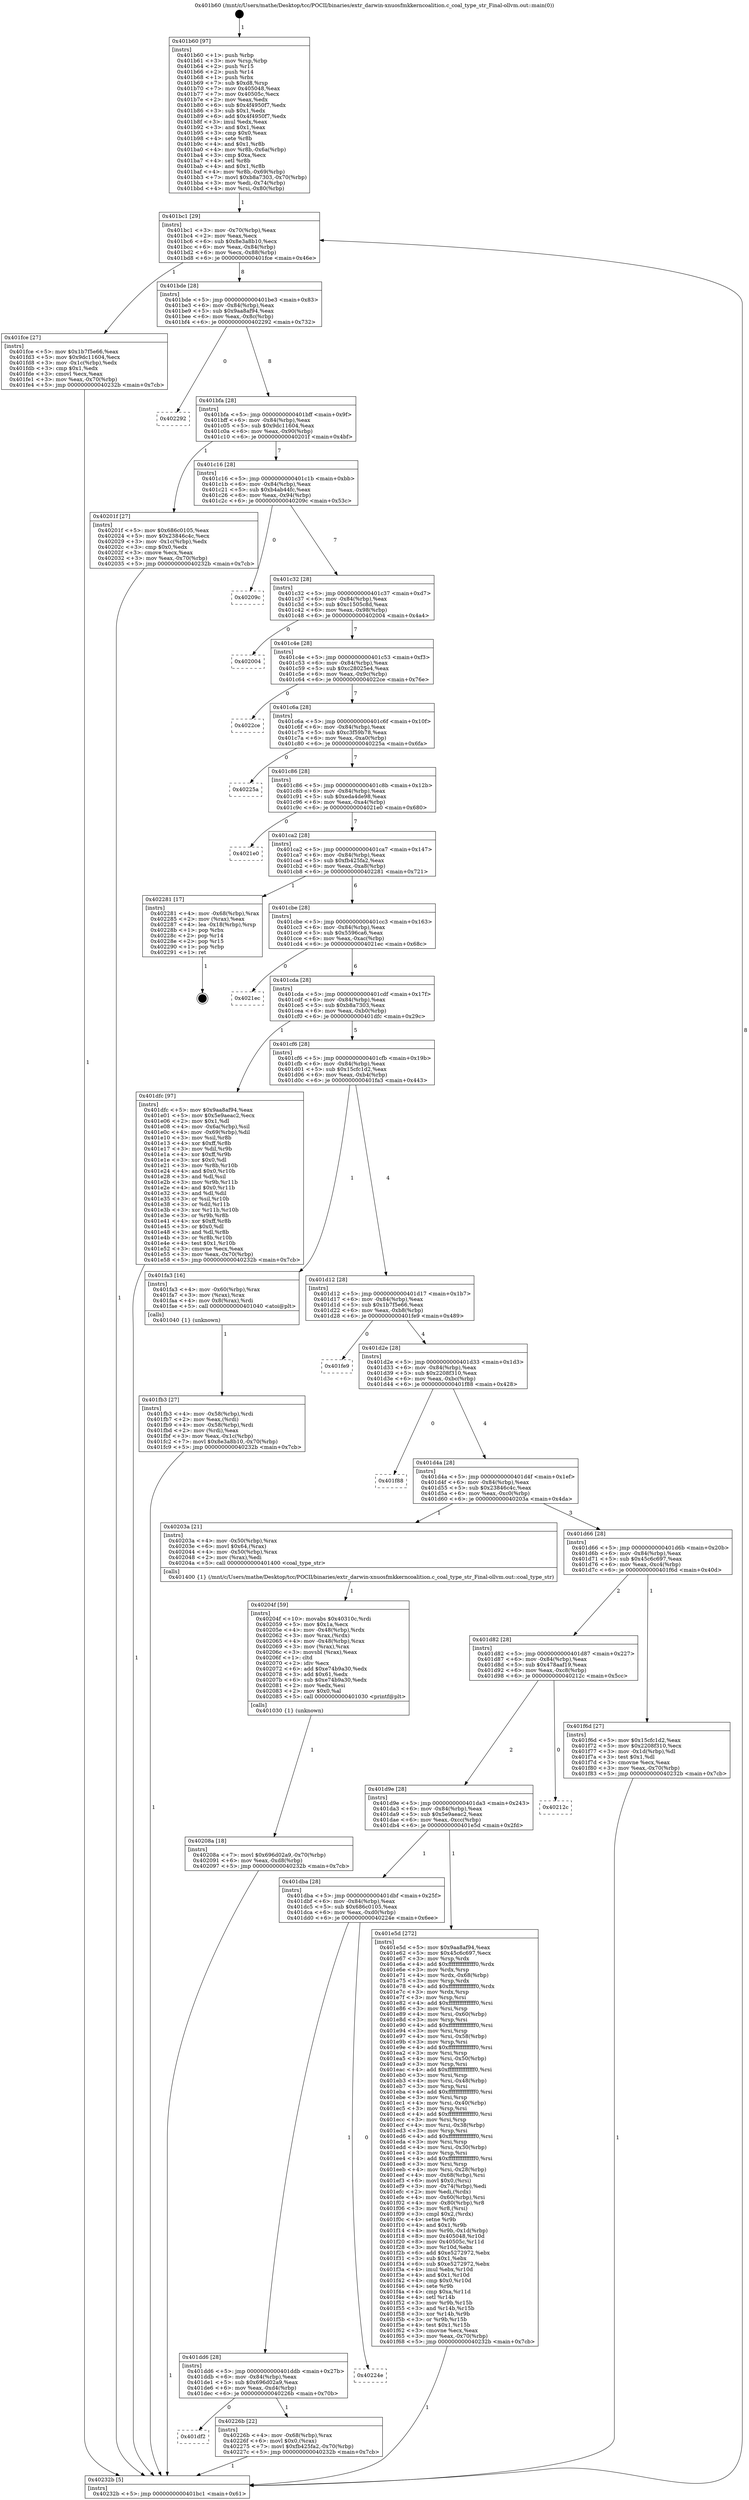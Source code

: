 digraph "0x401b60" {
  label = "0x401b60 (/mnt/c/Users/mathe/Desktop/tcc/POCII/binaries/extr_darwin-xnuosfmkkerncoalition.c_coal_type_str_Final-ollvm.out::main(0))"
  labelloc = "t"
  node[shape=record]

  Entry [label="",width=0.3,height=0.3,shape=circle,fillcolor=black,style=filled]
  "0x401bc1" [label="{
     0x401bc1 [29]\l
     | [instrs]\l
     &nbsp;&nbsp;0x401bc1 \<+3\>: mov -0x70(%rbp),%eax\l
     &nbsp;&nbsp;0x401bc4 \<+2\>: mov %eax,%ecx\l
     &nbsp;&nbsp;0x401bc6 \<+6\>: sub $0x8e3a8b10,%ecx\l
     &nbsp;&nbsp;0x401bcc \<+6\>: mov %eax,-0x84(%rbp)\l
     &nbsp;&nbsp;0x401bd2 \<+6\>: mov %ecx,-0x88(%rbp)\l
     &nbsp;&nbsp;0x401bd8 \<+6\>: je 0000000000401fce \<main+0x46e\>\l
  }"]
  "0x401fce" [label="{
     0x401fce [27]\l
     | [instrs]\l
     &nbsp;&nbsp;0x401fce \<+5\>: mov $0x1b7f5e66,%eax\l
     &nbsp;&nbsp;0x401fd3 \<+5\>: mov $0x9dc11604,%ecx\l
     &nbsp;&nbsp;0x401fd8 \<+3\>: mov -0x1c(%rbp),%edx\l
     &nbsp;&nbsp;0x401fdb \<+3\>: cmp $0x1,%edx\l
     &nbsp;&nbsp;0x401fde \<+3\>: cmovl %ecx,%eax\l
     &nbsp;&nbsp;0x401fe1 \<+3\>: mov %eax,-0x70(%rbp)\l
     &nbsp;&nbsp;0x401fe4 \<+5\>: jmp 000000000040232b \<main+0x7cb\>\l
  }"]
  "0x401bde" [label="{
     0x401bde [28]\l
     | [instrs]\l
     &nbsp;&nbsp;0x401bde \<+5\>: jmp 0000000000401be3 \<main+0x83\>\l
     &nbsp;&nbsp;0x401be3 \<+6\>: mov -0x84(%rbp),%eax\l
     &nbsp;&nbsp;0x401be9 \<+5\>: sub $0x9aa8af94,%eax\l
     &nbsp;&nbsp;0x401bee \<+6\>: mov %eax,-0x8c(%rbp)\l
     &nbsp;&nbsp;0x401bf4 \<+6\>: je 0000000000402292 \<main+0x732\>\l
  }"]
  Exit [label="",width=0.3,height=0.3,shape=circle,fillcolor=black,style=filled,peripheries=2]
  "0x402292" [label="{
     0x402292\l
  }", style=dashed]
  "0x401bfa" [label="{
     0x401bfa [28]\l
     | [instrs]\l
     &nbsp;&nbsp;0x401bfa \<+5\>: jmp 0000000000401bff \<main+0x9f\>\l
     &nbsp;&nbsp;0x401bff \<+6\>: mov -0x84(%rbp),%eax\l
     &nbsp;&nbsp;0x401c05 \<+5\>: sub $0x9dc11604,%eax\l
     &nbsp;&nbsp;0x401c0a \<+6\>: mov %eax,-0x90(%rbp)\l
     &nbsp;&nbsp;0x401c10 \<+6\>: je 000000000040201f \<main+0x4bf\>\l
  }"]
  "0x401df2" [label="{
     0x401df2\l
  }", style=dashed]
  "0x40201f" [label="{
     0x40201f [27]\l
     | [instrs]\l
     &nbsp;&nbsp;0x40201f \<+5\>: mov $0x686c0105,%eax\l
     &nbsp;&nbsp;0x402024 \<+5\>: mov $0x23846c4c,%ecx\l
     &nbsp;&nbsp;0x402029 \<+3\>: mov -0x1c(%rbp),%edx\l
     &nbsp;&nbsp;0x40202c \<+3\>: cmp $0x0,%edx\l
     &nbsp;&nbsp;0x40202f \<+3\>: cmove %ecx,%eax\l
     &nbsp;&nbsp;0x402032 \<+3\>: mov %eax,-0x70(%rbp)\l
     &nbsp;&nbsp;0x402035 \<+5\>: jmp 000000000040232b \<main+0x7cb\>\l
  }"]
  "0x401c16" [label="{
     0x401c16 [28]\l
     | [instrs]\l
     &nbsp;&nbsp;0x401c16 \<+5\>: jmp 0000000000401c1b \<main+0xbb\>\l
     &nbsp;&nbsp;0x401c1b \<+6\>: mov -0x84(%rbp),%eax\l
     &nbsp;&nbsp;0x401c21 \<+5\>: sub $0xb4ab44fc,%eax\l
     &nbsp;&nbsp;0x401c26 \<+6\>: mov %eax,-0x94(%rbp)\l
     &nbsp;&nbsp;0x401c2c \<+6\>: je 000000000040209c \<main+0x53c\>\l
  }"]
  "0x40226b" [label="{
     0x40226b [22]\l
     | [instrs]\l
     &nbsp;&nbsp;0x40226b \<+4\>: mov -0x68(%rbp),%rax\l
     &nbsp;&nbsp;0x40226f \<+6\>: movl $0x0,(%rax)\l
     &nbsp;&nbsp;0x402275 \<+7\>: movl $0xfb425fa2,-0x70(%rbp)\l
     &nbsp;&nbsp;0x40227c \<+5\>: jmp 000000000040232b \<main+0x7cb\>\l
  }"]
  "0x40209c" [label="{
     0x40209c\l
  }", style=dashed]
  "0x401c32" [label="{
     0x401c32 [28]\l
     | [instrs]\l
     &nbsp;&nbsp;0x401c32 \<+5\>: jmp 0000000000401c37 \<main+0xd7\>\l
     &nbsp;&nbsp;0x401c37 \<+6\>: mov -0x84(%rbp),%eax\l
     &nbsp;&nbsp;0x401c3d \<+5\>: sub $0xc1505c8d,%eax\l
     &nbsp;&nbsp;0x401c42 \<+6\>: mov %eax,-0x98(%rbp)\l
     &nbsp;&nbsp;0x401c48 \<+6\>: je 0000000000402004 \<main+0x4a4\>\l
  }"]
  "0x401dd6" [label="{
     0x401dd6 [28]\l
     | [instrs]\l
     &nbsp;&nbsp;0x401dd6 \<+5\>: jmp 0000000000401ddb \<main+0x27b\>\l
     &nbsp;&nbsp;0x401ddb \<+6\>: mov -0x84(%rbp),%eax\l
     &nbsp;&nbsp;0x401de1 \<+5\>: sub $0x696d02a9,%eax\l
     &nbsp;&nbsp;0x401de6 \<+6\>: mov %eax,-0xd4(%rbp)\l
     &nbsp;&nbsp;0x401dec \<+6\>: je 000000000040226b \<main+0x70b\>\l
  }"]
  "0x402004" [label="{
     0x402004\l
  }", style=dashed]
  "0x401c4e" [label="{
     0x401c4e [28]\l
     | [instrs]\l
     &nbsp;&nbsp;0x401c4e \<+5\>: jmp 0000000000401c53 \<main+0xf3\>\l
     &nbsp;&nbsp;0x401c53 \<+6\>: mov -0x84(%rbp),%eax\l
     &nbsp;&nbsp;0x401c59 \<+5\>: sub $0xc28025e4,%eax\l
     &nbsp;&nbsp;0x401c5e \<+6\>: mov %eax,-0x9c(%rbp)\l
     &nbsp;&nbsp;0x401c64 \<+6\>: je 00000000004022ce \<main+0x76e\>\l
  }"]
  "0x40224e" [label="{
     0x40224e\l
  }", style=dashed]
  "0x4022ce" [label="{
     0x4022ce\l
  }", style=dashed]
  "0x401c6a" [label="{
     0x401c6a [28]\l
     | [instrs]\l
     &nbsp;&nbsp;0x401c6a \<+5\>: jmp 0000000000401c6f \<main+0x10f\>\l
     &nbsp;&nbsp;0x401c6f \<+6\>: mov -0x84(%rbp),%eax\l
     &nbsp;&nbsp;0x401c75 \<+5\>: sub $0xc3f59b78,%eax\l
     &nbsp;&nbsp;0x401c7a \<+6\>: mov %eax,-0xa0(%rbp)\l
     &nbsp;&nbsp;0x401c80 \<+6\>: je 000000000040225a \<main+0x6fa\>\l
  }"]
  "0x40208a" [label="{
     0x40208a [18]\l
     | [instrs]\l
     &nbsp;&nbsp;0x40208a \<+7\>: movl $0x696d02a9,-0x70(%rbp)\l
     &nbsp;&nbsp;0x402091 \<+6\>: mov %eax,-0xd8(%rbp)\l
     &nbsp;&nbsp;0x402097 \<+5\>: jmp 000000000040232b \<main+0x7cb\>\l
  }"]
  "0x40225a" [label="{
     0x40225a\l
  }", style=dashed]
  "0x401c86" [label="{
     0x401c86 [28]\l
     | [instrs]\l
     &nbsp;&nbsp;0x401c86 \<+5\>: jmp 0000000000401c8b \<main+0x12b\>\l
     &nbsp;&nbsp;0x401c8b \<+6\>: mov -0x84(%rbp),%eax\l
     &nbsp;&nbsp;0x401c91 \<+5\>: sub $0xeda4de98,%eax\l
     &nbsp;&nbsp;0x401c96 \<+6\>: mov %eax,-0xa4(%rbp)\l
     &nbsp;&nbsp;0x401c9c \<+6\>: je 00000000004021e0 \<main+0x680\>\l
  }"]
  "0x40204f" [label="{
     0x40204f [59]\l
     | [instrs]\l
     &nbsp;&nbsp;0x40204f \<+10\>: movabs $0x40310c,%rdi\l
     &nbsp;&nbsp;0x402059 \<+5\>: mov $0x1a,%ecx\l
     &nbsp;&nbsp;0x40205e \<+4\>: mov -0x48(%rbp),%rdx\l
     &nbsp;&nbsp;0x402062 \<+3\>: mov %rax,(%rdx)\l
     &nbsp;&nbsp;0x402065 \<+4\>: mov -0x48(%rbp),%rax\l
     &nbsp;&nbsp;0x402069 \<+3\>: mov (%rax),%rax\l
     &nbsp;&nbsp;0x40206c \<+3\>: movsbl (%rax),%eax\l
     &nbsp;&nbsp;0x40206f \<+1\>: cltd\l
     &nbsp;&nbsp;0x402070 \<+2\>: idiv %ecx\l
     &nbsp;&nbsp;0x402072 \<+6\>: add $0xe74b9a30,%edx\l
     &nbsp;&nbsp;0x402078 \<+3\>: add $0x61,%edx\l
     &nbsp;&nbsp;0x40207b \<+6\>: sub $0xe74b9a30,%edx\l
     &nbsp;&nbsp;0x402081 \<+2\>: mov %edx,%esi\l
     &nbsp;&nbsp;0x402083 \<+2\>: mov $0x0,%al\l
     &nbsp;&nbsp;0x402085 \<+5\>: call 0000000000401030 \<printf@plt\>\l
     | [calls]\l
     &nbsp;&nbsp;0x401030 \{1\} (unknown)\l
  }"]
  "0x4021e0" [label="{
     0x4021e0\l
  }", style=dashed]
  "0x401ca2" [label="{
     0x401ca2 [28]\l
     | [instrs]\l
     &nbsp;&nbsp;0x401ca2 \<+5\>: jmp 0000000000401ca7 \<main+0x147\>\l
     &nbsp;&nbsp;0x401ca7 \<+6\>: mov -0x84(%rbp),%eax\l
     &nbsp;&nbsp;0x401cad \<+5\>: sub $0xfb425fa2,%eax\l
     &nbsp;&nbsp;0x401cb2 \<+6\>: mov %eax,-0xa8(%rbp)\l
     &nbsp;&nbsp;0x401cb8 \<+6\>: je 0000000000402281 \<main+0x721\>\l
  }"]
  "0x401fb3" [label="{
     0x401fb3 [27]\l
     | [instrs]\l
     &nbsp;&nbsp;0x401fb3 \<+4\>: mov -0x58(%rbp),%rdi\l
     &nbsp;&nbsp;0x401fb7 \<+2\>: mov %eax,(%rdi)\l
     &nbsp;&nbsp;0x401fb9 \<+4\>: mov -0x58(%rbp),%rdi\l
     &nbsp;&nbsp;0x401fbd \<+2\>: mov (%rdi),%eax\l
     &nbsp;&nbsp;0x401fbf \<+3\>: mov %eax,-0x1c(%rbp)\l
     &nbsp;&nbsp;0x401fc2 \<+7\>: movl $0x8e3a8b10,-0x70(%rbp)\l
     &nbsp;&nbsp;0x401fc9 \<+5\>: jmp 000000000040232b \<main+0x7cb\>\l
  }"]
  "0x402281" [label="{
     0x402281 [17]\l
     | [instrs]\l
     &nbsp;&nbsp;0x402281 \<+4\>: mov -0x68(%rbp),%rax\l
     &nbsp;&nbsp;0x402285 \<+2\>: mov (%rax),%eax\l
     &nbsp;&nbsp;0x402287 \<+4\>: lea -0x18(%rbp),%rsp\l
     &nbsp;&nbsp;0x40228b \<+1\>: pop %rbx\l
     &nbsp;&nbsp;0x40228c \<+2\>: pop %r14\l
     &nbsp;&nbsp;0x40228e \<+2\>: pop %r15\l
     &nbsp;&nbsp;0x402290 \<+1\>: pop %rbp\l
     &nbsp;&nbsp;0x402291 \<+1\>: ret\l
  }"]
  "0x401cbe" [label="{
     0x401cbe [28]\l
     | [instrs]\l
     &nbsp;&nbsp;0x401cbe \<+5\>: jmp 0000000000401cc3 \<main+0x163\>\l
     &nbsp;&nbsp;0x401cc3 \<+6\>: mov -0x84(%rbp),%eax\l
     &nbsp;&nbsp;0x401cc9 \<+5\>: sub $0x5596ca6,%eax\l
     &nbsp;&nbsp;0x401cce \<+6\>: mov %eax,-0xac(%rbp)\l
     &nbsp;&nbsp;0x401cd4 \<+6\>: je 00000000004021ec \<main+0x68c\>\l
  }"]
  "0x401dba" [label="{
     0x401dba [28]\l
     | [instrs]\l
     &nbsp;&nbsp;0x401dba \<+5\>: jmp 0000000000401dbf \<main+0x25f\>\l
     &nbsp;&nbsp;0x401dbf \<+6\>: mov -0x84(%rbp),%eax\l
     &nbsp;&nbsp;0x401dc5 \<+5\>: sub $0x686c0105,%eax\l
     &nbsp;&nbsp;0x401dca \<+6\>: mov %eax,-0xd0(%rbp)\l
     &nbsp;&nbsp;0x401dd0 \<+6\>: je 000000000040224e \<main+0x6ee\>\l
  }"]
  "0x4021ec" [label="{
     0x4021ec\l
  }", style=dashed]
  "0x401cda" [label="{
     0x401cda [28]\l
     | [instrs]\l
     &nbsp;&nbsp;0x401cda \<+5\>: jmp 0000000000401cdf \<main+0x17f\>\l
     &nbsp;&nbsp;0x401cdf \<+6\>: mov -0x84(%rbp),%eax\l
     &nbsp;&nbsp;0x401ce5 \<+5\>: sub $0xb8a7303,%eax\l
     &nbsp;&nbsp;0x401cea \<+6\>: mov %eax,-0xb0(%rbp)\l
     &nbsp;&nbsp;0x401cf0 \<+6\>: je 0000000000401dfc \<main+0x29c\>\l
  }"]
  "0x401e5d" [label="{
     0x401e5d [272]\l
     | [instrs]\l
     &nbsp;&nbsp;0x401e5d \<+5\>: mov $0x9aa8af94,%eax\l
     &nbsp;&nbsp;0x401e62 \<+5\>: mov $0x45c6c697,%ecx\l
     &nbsp;&nbsp;0x401e67 \<+3\>: mov %rsp,%rdx\l
     &nbsp;&nbsp;0x401e6a \<+4\>: add $0xfffffffffffffff0,%rdx\l
     &nbsp;&nbsp;0x401e6e \<+3\>: mov %rdx,%rsp\l
     &nbsp;&nbsp;0x401e71 \<+4\>: mov %rdx,-0x68(%rbp)\l
     &nbsp;&nbsp;0x401e75 \<+3\>: mov %rsp,%rdx\l
     &nbsp;&nbsp;0x401e78 \<+4\>: add $0xfffffffffffffff0,%rdx\l
     &nbsp;&nbsp;0x401e7c \<+3\>: mov %rdx,%rsp\l
     &nbsp;&nbsp;0x401e7f \<+3\>: mov %rsp,%rsi\l
     &nbsp;&nbsp;0x401e82 \<+4\>: add $0xfffffffffffffff0,%rsi\l
     &nbsp;&nbsp;0x401e86 \<+3\>: mov %rsi,%rsp\l
     &nbsp;&nbsp;0x401e89 \<+4\>: mov %rsi,-0x60(%rbp)\l
     &nbsp;&nbsp;0x401e8d \<+3\>: mov %rsp,%rsi\l
     &nbsp;&nbsp;0x401e90 \<+4\>: add $0xfffffffffffffff0,%rsi\l
     &nbsp;&nbsp;0x401e94 \<+3\>: mov %rsi,%rsp\l
     &nbsp;&nbsp;0x401e97 \<+4\>: mov %rsi,-0x58(%rbp)\l
     &nbsp;&nbsp;0x401e9b \<+3\>: mov %rsp,%rsi\l
     &nbsp;&nbsp;0x401e9e \<+4\>: add $0xfffffffffffffff0,%rsi\l
     &nbsp;&nbsp;0x401ea2 \<+3\>: mov %rsi,%rsp\l
     &nbsp;&nbsp;0x401ea5 \<+4\>: mov %rsi,-0x50(%rbp)\l
     &nbsp;&nbsp;0x401ea9 \<+3\>: mov %rsp,%rsi\l
     &nbsp;&nbsp;0x401eac \<+4\>: add $0xfffffffffffffff0,%rsi\l
     &nbsp;&nbsp;0x401eb0 \<+3\>: mov %rsi,%rsp\l
     &nbsp;&nbsp;0x401eb3 \<+4\>: mov %rsi,-0x48(%rbp)\l
     &nbsp;&nbsp;0x401eb7 \<+3\>: mov %rsp,%rsi\l
     &nbsp;&nbsp;0x401eba \<+4\>: add $0xfffffffffffffff0,%rsi\l
     &nbsp;&nbsp;0x401ebe \<+3\>: mov %rsi,%rsp\l
     &nbsp;&nbsp;0x401ec1 \<+4\>: mov %rsi,-0x40(%rbp)\l
     &nbsp;&nbsp;0x401ec5 \<+3\>: mov %rsp,%rsi\l
     &nbsp;&nbsp;0x401ec8 \<+4\>: add $0xfffffffffffffff0,%rsi\l
     &nbsp;&nbsp;0x401ecc \<+3\>: mov %rsi,%rsp\l
     &nbsp;&nbsp;0x401ecf \<+4\>: mov %rsi,-0x38(%rbp)\l
     &nbsp;&nbsp;0x401ed3 \<+3\>: mov %rsp,%rsi\l
     &nbsp;&nbsp;0x401ed6 \<+4\>: add $0xfffffffffffffff0,%rsi\l
     &nbsp;&nbsp;0x401eda \<+3\>: mov %rsi,%rsp\l
     &nbsp;&nbsp;0x401edd \<+4\>: mov %rsi,-0x30(%rbp)\l
     &nbsp;&nbsp;0x401ee1 \<+3\>: mov %rsp,%rsi\l
     &nbsp;&nbsp;0x401ee4 \<+4\>: add $0xfffffffffffffff0,%rsi\l
     &nbsp;&nbsp;0x401ee8 \<+3\>: mov %rsi,%rsp\l
     &nbsp;&nbsp;0x401eeb \<+4\>: mov %rsi,-0x28(%rbp)\l
     &nbsp;&nbsp;0x401eef \<+4\>: mov -0x68(%rbp),%rsi\l
     &nbsp;&nbsp;0x401ef3 \<+6\>: movl $0x0,(%rsi)\l
     &nbsp;&nbsp;0x401ef9 \<+3\>: mov -0x74(%rbp),%edi\l
     &nbsp;&nbsp;0x401efc \<+2\>: mov %edi,(%rdx)\l
     &nbsp;&nbsp;0x401efe \<+4\>: mov -0x60(%rbp),%rsi\l
     &nbsp;&nbsp;0x401f02 \<+4\>: mov -0x80(%rbp),%r8\l
     &nbsp;&nbsp;0x401f06 \<+3\>: mov %r8,(%rsi)\l
     &nbsp;&nbsp;0x401f09 \<+3\>: cmpl $0x2,(%rdx)\l
     &nbsp;&nbsp;0x401f0c \<+4\>: setne %r9b\l
     &nbsp;&nbsp;0x401f10 \<+4\>: and $0x1,%r9b\l
     &nbsp;&nbsp;0x401f14 \<+4\>: mov %r9b,-0x1d(%rbp)\l
     &nbsp;&nbsp;0x401f18 \<+8\>: mov 0x405048,%r10d\l
     &nbsp;&nbsp;0x401f20 \<+8\>: mov 0x40505c,%r11d\l
     &nbsp;&nbsp;0x401f28 \<+3\>: mov %r10d,%ebx\l
     &nbsp;&nbsp;0x401f2b \<+6\>: add $0xe5272972,%ebx\l
     &nbsp;&nbsp;0x401f31 \<+3\>: sub $0x1,%ebx\l
     &nbsp;&nbsp;0x401f34 \<+6\>: sub $0xe5272972,%ebx\l
     &nbsp;&nbsp;0x401f3a \<+4\>: imul %ebx,%r10d\l
     &nbsp;&nbsp;0x401f3e \<+4\>: and $0x1,%r10d\l
     &nbsp;&nbsp;0x401f42 \<+4\>: cmp $0x0,%r10d\l
     &nbsp;&nbsp;0x401f46 \<+4\>: sete %r9b\l
     &nbsp;&nbsp;0x401f4a \<+4\>: cmp $0xa,%r11d\l
     &nbsp;&nbsp;0x401f4e \<+4\>: setl %r14b\l
     &nbsp;&nbsp;0x401f52 \<+3\>: mov %r9b,%r15b\l
     &nbsp;&nbsp;0x401f55 \<+3\>: and %r14b,%r15b\l
     &nbsp;&nbsp;0x401f58 \<+3\>: xor %r14b,%r9b\l
     &nbsp;&nbsp;0x401f5b \<+3\>: or %r9b,%r15b\l
     &nbsp;&nbsp;0x401f5e \<+4\>: test $0x1,%r15b\l
     &nbsp;&nbsp;0x401f62 \<+3\>: cmovne %ecx,%eax\l
     &nbsp;&nbsp;0x401f65 \<+3\>: mov %eax,-0x70(%rbp)\l
     &nbsp;&nbsp;0x401f68 \<+5\>: jmp 000000000040232b \<main+0x7cb\>\l
  }"]
  "0x401dfc" [label="{
     0x401dfc [97]\l
     | [instrs]\l
     &nbsp;&nbsp;0x401dfc \<+5\>: mov $0x9aa8af94,%eax\l
     &nbsp;&nbsp;0x401e01 \<+5\>: mov $0x5e9aeac2,%ecx\l
     &nbsp;&nbsp;0x401e06 \<+2\>: mov $0x1,%dl\l
     &nbsp;&nbsp;0x401e08 \<+4\>: mov -0x6a(%rbp),%sil\l
     &nbsp;&nbsp;0x401e0c \<+4\>: mov -0x69(%rbp),%dil\l
     &nbsp;&nbsp;0x401e10 \<+3\>: mov %sil,%r8b\l
     &nbsp;&nbsp;0x401e13 \<+4\>: xor $0xff,%r8b\l
     &nbsp;&nbsp;0x401e17 \<+3\>: mov %dil,%r9b\l
     &nbsp;&nbsp;0x401e1a \<+4\>: xor $0xff,%r9b\l
     &nbsp;&nbsp;0x401e1e \<+3\>: xor $0x0,%dl\l
     &nbsp;&nbsp;0x401e21 \<+3\>: mov %r8b,%r10b\l
     &nbsp;&nbsp;0x401e24 \<+4\>: and $0x0,%r10b\l
     &nbsp;&nbsp;0x401e28 \<+3\>: and %dl,%sil\l
     &nbsp;&nbsp;0x401e2b \<+3\>: mov %r9b,%r11b\l
     &nbsp;&nbsp;0x401e2e \<+4\>: and $0x0,%r11b\l
     &nbsp;&nbsp;0x401e32 \<+3\>: and %dl,%dil\l
     &nbsp;&nbsp;0x401e35 \<+3\>: or %sil,%r10b\l
     &nbsp;&nbsp;0x401e38 \<+3\>: or %dil,%r11b\l
     &nbsp;&nbsp;0x401e3b \<+3\>: xor %r11b,%r10b\l
     &nbsp;&nbsp;0x401e3e \<+3\>: or %r9b,%r8b\l
     &nbsp;&nbsp;0x401e41 \<+4\>: xor $0xff,%r8b\l
     &nbsp;&nbsp;0x401e45 \<+3\>: or $0x0,%dl\l
     &nbsp;&nbsp;0x401e48 \<+3\>: and %dl,%r8b\l
     &nbsp;&nbsp;0x401e4b \<+3\>: or %r8b,%r10b\l
     &nbsp;&nbsp;0x401e4e \<+4\>: test $0x1,%r10b\l
     &nbsp;&nbsp;0x401e52 \<+3\>: cmovne %ecx,%eax\l
     &nbsp;&nbsp;0x401e55 \<+3\>: mov %eax,-0x70(%rbp)\l
     &nbsp;&nbsp;0x401e58 \<+5\>: jmp 000000000040232b \<main+0x7cb\>\l
  }"]
  "0x401cf6" [label="{
     0x401cf6 [28]\l
     | [instrs]\l
     &nbsp;&nbsp;0x401cf6 \<+5\>: jmp 0000000000401cfb \<main+0x19b\>\l
     &nbsp;&nbsp;0x401cfb \<+6\>: mov -0x84(%rbp),%eax\l
     &nbsp;&nbsp;0x401d01 \<+5\>: sub $0x15cfc1d2,%eax\l
     &nbsp;&nbsp;0x401d06 \<+6\>: mov %eax,-0xb4(%rbp)\l
     &nbsp;&nbsp;0x401d0c \<+6\>: je 0000000000401fa3 \<main+0x443\>\l
  }"]
  "0x40232b" [label="{
     0x40232b [5]\l
     | [instrs]\l
     &nbsp;&nbsp;0x40232b \<+5\>: jmp 0000000000401bc1 \<main+0x61\>\l
  }"]
  "0x401b60" [label="{
     0x401b60 [97]\l
     | [instrs]\l
     &nbsp;&nbsp;0x401b60 \<+1\>: push %rbp\l
     &nbsp;&nbsp;0x401b61 \<+3\>: mov %rsp,%rbp\l
     &nbsp;&nbsp;0x401b64 \<+2\>: push %r15\l
     &nbsp;&nbsp;0x401b66 \<+2\>: push %r14\l
     &nbsp;&nbsp;0x401b68 \<+1\>: push %rbx\l
     &nbsp;&nbsp;0x401b69 \<+7\>: sub $0xd8,%rsp\l
     &nbsp;&nbsp;0x401b70 \<+7\>: mov 0x405048,%eax\l
     &nbsp;&nbsp;0x401b77 \<+7\>: mov 0x40505c,%ecx\l
     &nbsp;&nbsp;0x401b7e \<+2\>: mov %eax,%edx\l
     &nbsp;&nbsp;0x401b80 \<+6\>: sub $0x4f4950f7,%edx\l
     &nbsp;&nbsp;0x401b86 \<+3\>: sub $0x1,%edx\l
     &nbsp;&nbsp;0x401b89 \<+6\>: add $0x4f4950f7,%edx\l
     &nbsp;&nbsp;0x401b8f \<+3\>: imul %edx,%eax\l
     &nbsp;&nbsp;0x401b92 \<+3\>: and $0x1,%eax\l
     &nbsp;&nbsp;0x401b95 \<+3\>: cmp $0x0,%eax\l
     &nbsp;&nbsp;0x401b98 \<+4\>: sete %r8b\l
     &nbsp;&nbsp;0x401b9c \<+4\>: and $0x1,%r8b\l
     &nbsp;&nbsp;0x401ba0 \<+4\>: mov %r8b,-0x6a(%rbp)\l
     &nbsp;&nbsp;0x401ba4 \<+3\>: cmp $0xa,%ecx\l
     &nbsp;&nbsp;0x401ba7 \<+4\>: setl %r8b\l
     &nbsp;&nbsp;0x401bab \<+4\>: and $0x1,%r8b\l
     &nbsp;&nbsp;0x401baf \<+4\>: mov %r8b,-0x69(%rbp)\l
     &nbsp;&nbsp;0x401bb3 \<+7\>: movl $0xb8a7303,-0x70(%rbp)\l
     &nbsp;&nbsp;0x401bba \<+3\>: mov %edi,-0x74(%rbp)\l
     &nbsp;&nbsp;0x401bbd \<+4\>: mov %rsi,-0x80(%rbp)\l
  }"]
  "0x401d9e" [label="{
     0x401d9e [28]\l
     | [instrs]\l
     &nbsp;&nbsp;0x401d9e \<+5\>: jmp 0000000000401da3 \<main+0x243\>\l
     &nbsp;&nbsp;0x401da3 \<+6\>: mov -0x84(%rbp),%eax\l
     &nbsp;&nbsp;0x401da9 \<+5\>: sub $0x5e9aeac2,%eax\l
     &nbsp;&nbsp;0x401dae \<+6\>: mov %eax,-0xcc(%rbp)\l
     &nbsp;&nbsp;0x401db4 \<+6\>: je 0000000000401e5d \<main+0x2fd\>\l
  }"]
  "0x401fa3" [label="{
     0x401fa3 [16]\l
     | [instrs]\l
     &nbsp;&nbsp;0x401fa3 \<+4\>: mov -0x60(%rbp),%rax\l
     &nbsp;&nbsp;0x401fa7 \<+3\>: mov (%rax),%rax\l
     &nbsp;&nbsp;0x401faa \<+4\>: mov 0x8(%rax),%rdi\l
     &nbsp;&nbsp;0x401fae \<+5\>: call 0000000000401040 \<atoi@plt\>\l
     | [calls]\l
     &nbsp;&nbsp;0x401040 \{1\} (unknown)\l
  }"]
  "0x401d12" [label="{
     0x401d12 [28]\l
     | [instrs]\l
     &nbsp;&nbsp;0x401d12 \<+5\>: jmp 0000000000401d17 \<main+0x1b7\>\l
     &nbsp;&nbsp;0x401d17 \<+6\>: mov -0x84(%rbp),%eax\l
     &nbsp;&nbsp;0x401d1d \<+5\>: sub $0x1b7f5e66,%eax\l
     &nbsp;&nbsp;0x401d22 \<+6\>: mov %eax,-0xb8(%rbp)\l
     &nbsp;&nbsp;0x401d28 \<+6\>: je 0000000000401fe9 \<main+0x489\>\l
  }"]
  "0x40212c" [label="{
     0x40212c\l
  }", style=dashed]
  "0x401fe9" [label="{
     0x401fe9\l
  }", style=dashed]
  "0x401d2e" [label="{
     0x401d2e [28]\l
     | [instrs]\l
     &nbsp;&nbsp;0x401d2e \<+5\>: jmp 0000000000401d33 \<main+0x1d3\>\l
     &nbsp;&nbsp;0x401d33 \<+6\>: mov -0x84(%rbp),%eax\l
     &nbsp;&nbsp;0x401d39 \<+5\>: sub $0x2208f310,%eax\l
     &nbsp;&nbsp;0x401d3e \<+6\>: mov %eax,-0xbc(%rbp)\l
     &nbsp;&nbsp;0x401d44 \<+6\>: je 0000000000401f88 \<main+0x428\>\l
  }"]
  "0x401d82" [label="{
     0x401d82 [28]\l
     | [instrs]\l
     &nbsp;&nbsp;0x401d82 \<+5\>: jmp 0000000000401d87 \<main+0x227\>\l
     &nbsp;&nbsp;0x401d87 \<+6\>: mov -0x84(%rbp),%eax\l
     &nbsp;&nbsp;0x401d8d \<+5\>: sub $0x478aaf19,%eax\l
     &nbsp;&nbsp;0x401d92 \<+6\>: mov %eax,-0xc8(%rbp)\l
     &nbsp;&nbsp;0x401d98 \<+6\>: je 000000000040212c \<main+0x5cc\>\l
  }"]
  "0x401f88" [label="{
     0x401f88\l
  }", style=dashed]
  "0x401d4a" [label="{
     0x401d4a [28]\l
     | [instrs]\l
     &nbsp;&nbsp;0x401d4a \<+5\>: jmp 0000000000401d4f \<main+0x1ef\>\l
     &nbsp;&nbsp;0x401d4f \<+6\>: mov -0x84(%rbp),%eax\l
     &nbsp;&nbsp;0x401d55 \<+5\>: sub $0x23846c4c,%eax\l
     &nbsp;&nbsp;0x401d5a \<+6\>: mov %eax,-0xc0(%rbp)\l
     &nbsp;&nbsp;0x401d60 \<+6\>: je 000000000040203a \<main+0x4da\>\l
  }"]
  "0x401f6d" [label="{
     0x401f6d [27]\l
     | [instrs]\l
     &nbsp;&nbsp;0x401f6d \<+5\>: mov $0x15cfc1d2,%eax\l
     &nbsp;&nbsp;0x401f72 \<+5\>: mov $0x2208f310,%ecx\l
     &nbsp;&nbsp;0x401f77 \<+3\>: mov -0x1d(%rbp),%dl\l
     &nbsp;&nbsp;0x401f7a \<+3\>: test $0x1,%dl\l
     &nbsp;&nbsp;0x401f7d \<+3\>: cmovne %ecx,%eax\l
     &nbsp;&nbsp;0x401f80 \<+3\>: mov %eax,-0x70(%rbp)\l
     &nbsp;&nbsp;0x401f83 \<+5\>: jmp 000000000040232b \<main+0x7cb\>\l
  }"]
  "0x40203a" [label="{
     0x40203a [21]\l
     | [instrs]\l
     &nbsp;&nbsp;0x40203a \<+4\>: mov -0x50(%rbp),%rax\l
     &nbsp;&nbsp;0x40203e \<+6\>: movl $0x64,(%rax)\l
     &nbsp;&nbsp;0x402044 \<+4\>: mov -0x50(%rbp),%rax\l
     &nbsp;&nbsp;0x402048 \<+2\>: mov (%rax),%edi\l
     &nbsp;&nbsp;0x40204a \<+5\>: call 0000000000401400 \<coal_type_str\>\l
     | [calls]\l
     &nbsp;&nbsp;0x401400 \{1\} (/mnt/c/Users/mathe/Desktop/tcc/POCII/binaries/extr_darwin-xnuosfmkkerncoalition.c_coal_type_str_Final-ollvm.out::coal_type_str)\l
  }"]
  "0x401d66" [label="{
     0x401d66 [28]\l
     | [instrs]\l
     &nbsp;&nbsp;0x401d66 \<+5\>: jmp 0000000000401d6b \<main+0x20b\>\l
     &nbsp;&nbsp;0x401d6b \<+6\>: mov -0x84(%rbp),%eax\l
     &nbsp;&nbsp;0x401d71 \<+5\>: sub $0x45c6c697,%eax\l
     &nbsp;&nbsp;0x401d76 \<+6\>: mov %eax,-0xc4(%rbp)\l
     &nbsp;&nbsp;0x401d7c \<+6\>: je 0000000000401f6d \<main+0x40d\>\l
  }"]
  Entry -> "0x401b60" [label=" 1"]
  "0x401bc1" -> "0x401fce" [label=" 1"]
  "0x401bc1" -> "0x401bde" [label=" 8"]
  "0x402281" -> Exit [label=" 1"]
  "0x401bde" -> "0x402292" [label=" 0"]
  "0x401bde" -> "0x401bfa" [label=" 8"]
  "0x40226b" -> "0x40232b" [label=" 1"]
  "0x401bfa" -> "0x40201f" [label=" 1"]
  "0x401bfa" -> "0x401c16" [label=" 7"]
  "0x401dd6" -> "0x401df2" [label=" 0"]
  "0x401c16" -> "0x40209c" [label=" 0"]
  "0x401c16" -> "0x401c32" [label=" 7"]
  "0x401dd6" -> "0x40226b" [label=" 1"]
  "0x401c32" -> "0x402004" [label=" 0"]
  "0x401c32" -> "0x401c4e" [label=" 7"]
  "0x401dba" -> "0x401dd6" [label=" 1"]
  "0x401c4e" -> "0x4022ce" [label=" 0"]
  "0x401c4e" -> "0x401c6a" [label=" 7"]
  "0x401dba" -> "0x40224e" [label=" 0"]
  "0x401c6a" -> "0x40225a" [label=" 0"]
  "0x401c6a" -> "0x401c86" [label=" 7"]
  "0x40208a" -> "0x40232b" [label=" 1"]
  "0x401c86" -> "0x4021e0" [label=" 0"]
  "0x401c86" -> "0x401ca2" [label=" 7"]
  "0x40204f" -> "0x40208a" [label=" 1"]
  "0x401ca2" -> "0x402281" [label=" 1"]
  "0x401ca2" -> "0x401cbe" [label=" 6"]
  "0x40203a" -> "0x40204f" [label=" 1"]
  "0x401cbe" -> "0x4021ec" [label=" 0"]
  "0x401cbe" -> "0x401cda" [label=" 6"]
  "0x401fce" -> "0x40232b" [label=" 1"]
  "0x401cda" -> "0x401dfc" [label=" 1"]
  "0x401cda" -> "0x401cf6" [label=" 5"]
  "0x401dfc" -> "0x40232b" [label=" 1"]
  "0x401b60" -> "0x401bc1" [label=" 1"]
  "0x40232b" -> "0x401bc1" [label=" 8"]
  "0x401fb3" -> "0x40232b" [label=" 1"]
  "0x401cf6" -> "0x401fa3" [label=" 1"]
  "0x401cf6" -> "0x401d12" [label=" 4"]
  "0x401f6d" -> "0x40232b" [label=" 1"]
  "0x401d12" -> "0x401fe9" [label=" 0"]
  "0x401d12" -> "0x401d2e" [label=" 4"]
  "0x401e5d" -> "0x40232b" [label=" 1"]
  "0x401d2e" -> "0x401f88" [label=" 0"]
  "0x401d2e" -> "0x401d4a" [label=" 4"]
  "0x401d9e" -> "0x401dba" [label=" 1"]
  "0x401d4a" -> "0x40203a" [label=" 1"]
  "0x401d4a" -> "0x401d66" [label=" 3"]
  "0x401d9e" -> "0x401e5d" [label=" 1"]
  "0x401d66" -> "0x401f6d" [label=" 1"]
  "0x401d66" -> "0x401d82" [label=" 2"]
  "0x40201f" -> "0x40232b" [label=" 1"]
  "0x401d82" -> "0x40212c" [label=" 0"]
  "0x401d82" -> "0x401d9e" [label=" 2"]
  "0x401fa3" -> "0x401fb3" [label=" 1"]
}

